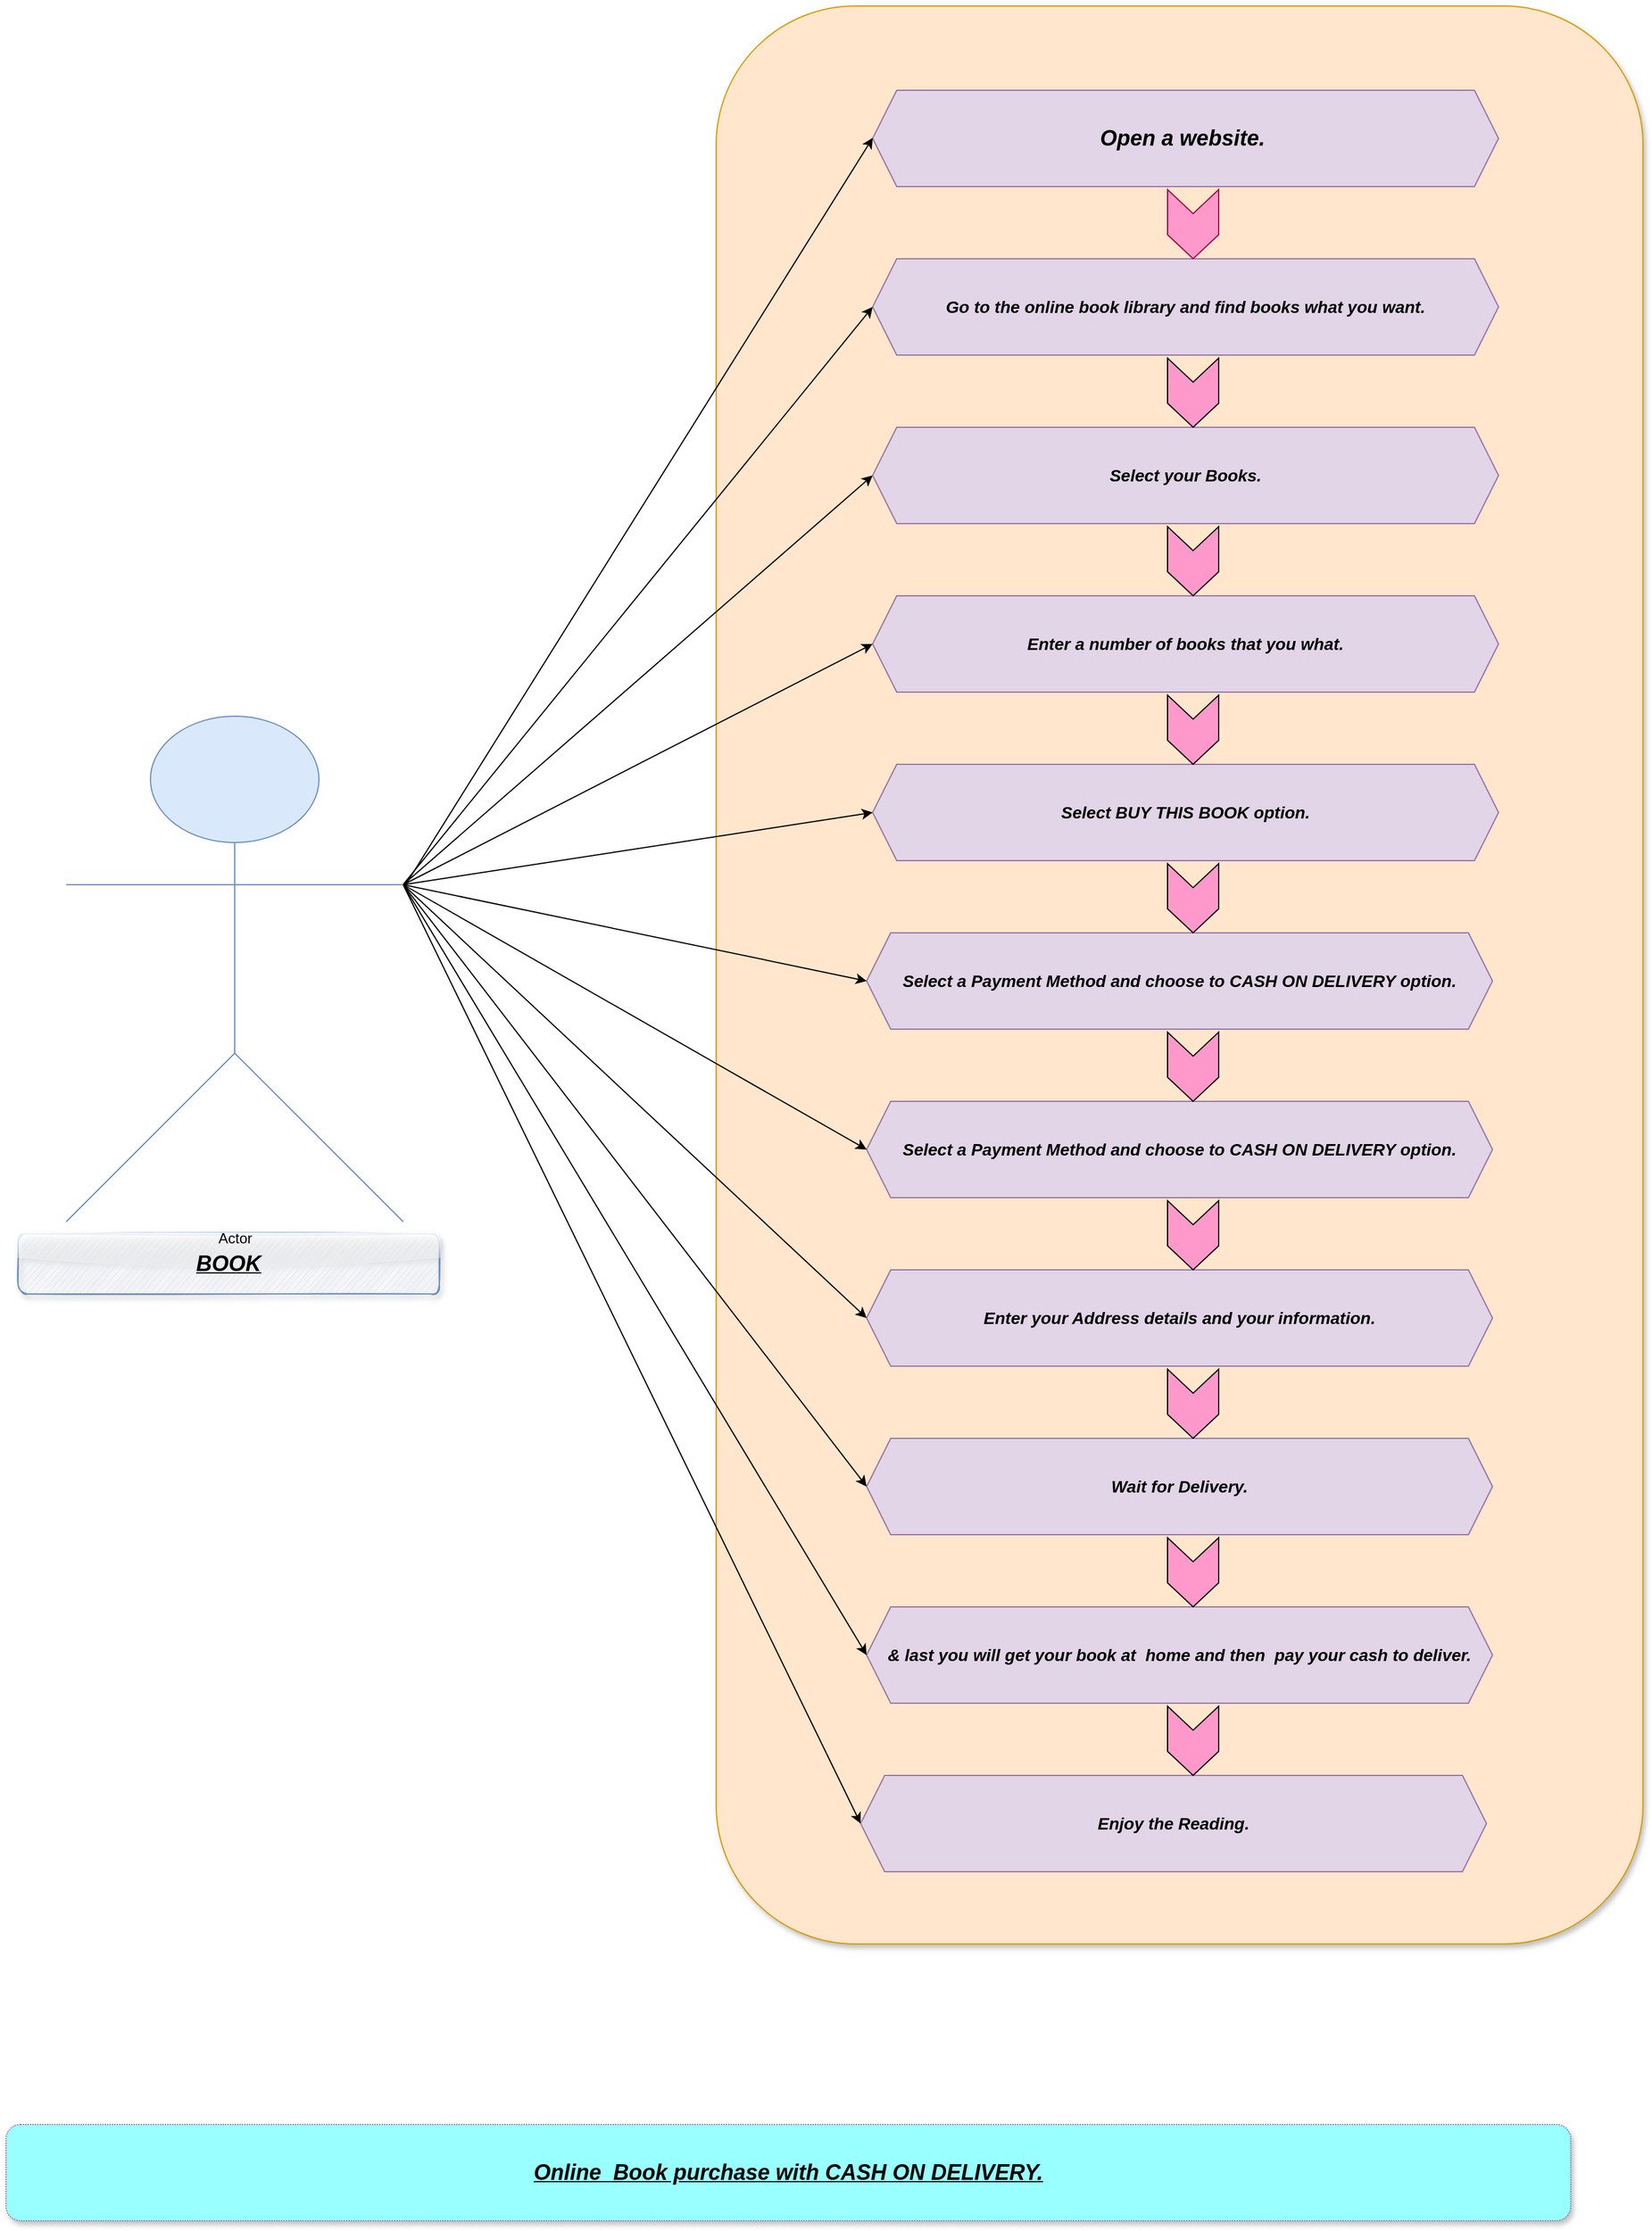 <mxfile version="13.9.9" type="device"><diagram id="P_0K_olwxpFkukFCdCn0" name="Page-1"><mxGraphModel dx="4263" dy="1947" grid="1" gridSize="10" guides="1" tooltips="1" connect="1" arrows="1" fold="1" page="1" pageScale="1" pageWidth="850" pageHeight="1400" math="0" shadow="0"><root><mxCell id="0"/><mxCell id="1" parent="0"/><mxCell id="VGoQ7xGEGQ7oeA6BzYve-1" value="" style="rounded=1;whiteSpace=wrap;html=1;fillColor=#ffe6cc;strokeColor=#d79b00;glass=0;shadow=1;sketch=0;" parent="1" vertex="1"><mxGeometry x="240" y="160" width="770" height="1610" as="geometry"/></mxCell><mxCell id="VGoQ7xGEGQ7oeA6BzYve-6" value="&lt;b&gt;&lt;i&gt;&lt;font style=&quot;font-size: 18px&quot;&gt;Open a website.&amp;nbsp;&lt;/font&gt;&lt;/i&gt;&lt;/b&gt;" style="shape=hexagon;perimeter=hexagonPerimeter2;whiteSpace=wrap;html=1;fixedSize=1;size=20;fillColor=#e1d5e7;strokeColor=#9673a6;" parent="1" vertex="1"><mxGeometry x="370" y="230" width="520" height="80" as="geometry"/></mxCell><mxCell id="VGoQ7xGEGQ7oeA6BzYve-7" value="&lt;b&gt;&lt;font style=&quot;font-size: 14px&quot;&gt;&lt;i&gt;Go to the online book library and find books what you want.&lt;/i&gt;&lt;/font&gt;&lt;/b&gt;" style="shape=hexagon;perimeter=hexagonPerimeter2;whiteSpace=wrap;html=1;fixedSize=1;size=20;fillColor=#e1d5e7;strokeColor=#9673a6;" parent="1" vertex="1"><mxGeometry x="370" y="370" width="520" height="80" as="geometry"/></mxCell><mxCell id="VGoQ7xGEGQ7oeA6BzYve-8" value="&lt;span style=&quot;font-size: 14px&quot;&gt;&lt;b&gt;&lt;i&gt;Select your Books.&lt;/i&gt;&lt;/b&gt;&lt;/span&gt;" style="shape=hexagon;perimeter=hexagonPerimeter2;whiteSpace=wrap;html=1;fixedSize=1;size=20;fillColor=#e1d5e7;strokeColor=#9673a6;" parent="1" vertex="1"><mxGeometry x="370" y="510" width="520" height="80" as="geometry"/></mxCell><mxCell id="VGoQ7xGEGQ7oeA6BzYve-9" value="&lt;b&gt;&lt;i&gt;&lt;font style=&quot;font-size: 14px&quot;&gt;Select BUY THIS BOOK option.&lt;/font&gt;&lt;/i&gt;&lt;/b&gt;" style="shape=hexagon;perimeter=hexagonPerimeter2;whiteSpace=wrap;html=1;fixedSize=1;size=20;fillColor=#e1d5e7;strokeColor=#9673a6;" parent="1" vertex="1"><mxGeometry x="370" y="790" width="520" height="80" as="geometry"/></mxCell><mxCell id="VGoQ7xGEGQ7oeA6BzYve-10" value="&lt;b&gt;&lt;i&gt;&lt;font style=&quot;font-size: 14px&quot;&gt;Select a Payment Method and choose to CASH ON DELIVERY option.&lt;/font&gt;&lt;/i&gt;&lt;/b&gt;" style="shape=hexagon;perimeter=hexagonPerimeter2;whiteSpace=wrap;html=1;fixedSize=1;size=20;fillColor=#e1d5e7;strokeColor=#9673a6;" parent="1" vertex="1"><mxGeometry x="365" y="930" width="520" height="80" as="geometry"/></mxCell><mxCell id="VGoQ7xGEGQ7oeA6BzYve-11" value="&lt;font style=&quot;font-size: 14px&quot;&gt;&lt;b&gt;&lt;i&gt;Select a Payment Method and choose to CASH ON DELIVERY option.&lt;/i&gt;&lt;/b&gt;&lt;/font&gt;" style="shape=hexagon;perimeter=hexagonPerimeter2;whiteSpace=wrap;html=1;fixedSize=1;size=20;fillColor=#e1d5e7;strokeColor=#9673a6;" parent="1" vertex="1"><mxGeometry x="365" y="1070" width="520" height="80" as="geometry"/></mxCell><mxCell id="VGoQ7xGEGQ7oeA6BzYve-13" value="&lt;b&gt;&lt;font style=&quot;font-size: 14px&quot;&gt;&lt;i&gt;Enter a number of books that you what.&lt;/i&gt;&lt;/font&gt;&lt;/b&gt;" style="shape=hexagon;perimeter=hexagonPerimeter2;whiteSpace=wrap;html=1;fixedSize=1;size=20;fillColor=#e1d5e7;strokeColor=#9673a6;" parent="1" vertex="1"><mxGeometry x="370" y="650" width="520" height="80" as="geometry"/></mxCell><mxCell id="VGoQ7xGEGQ7oeA6BzYve-14" value="&lt;b&gt;&lt;i&gt;&lt;font style=&quot;font-size: 14px&quot;&gt;Enter your Address details and your information.&lt;/font&gt;&lt;/i&gt;&lt;/b&gt;" style="shape=hexagon;perimeter=hexagonPerimeter2;whiteSpace=wrap;html=1;fixedSize=1;size=20;fillColor=#e1d5e7;strokeColor=#9673a6;" parent="1" vertex="1"><mxGeometry x="365" y="1210" width="520" height="80" as="geometry"/></mxCell><mxCell id="VGoQ7xGEGQ7oeA6BzYve-15" value="&lt;span style=&quot;font-size: 14px&quot;&gt;&lt;b&gt;&lt;i&gt;Wait for Delivery.&lt;/i&gt;&lt;/b&gt;&lt;/span&gt;" style="shape=hexagon;perimeter=hexagonPerimeter2;whiteSpace=wrap;html=1;fixedSize=1;size=20;fillColor=#e1d5e7;strokeColor=#9673a6;" parent="1" vertex="1"><mxGeometry x="365" y="1350" width="520" height="80" as="geometry"/></mxCell><mxCell id="VGoQ7xGEGQ7oeA6BzYve-16" value="&lt;b&gt;&lt;i&gt;&lt;font style=&quot;font-size: 14px&quot;&gt;&amp;amp; last you will get your book at&amp;nbsp; home and then&amp;nbsp; pay your cash to deliver.&lt;/font&gt;&lt;/i&gt;&lt;/b&gt;" style="shape=hexagon;perimeter=hexagonPerimeter2;whiteSpace=wrap;html=1;fixedSize=1;size=20;fillColor=#e1d5e7;strokeColor=#9673a6;" parent="1" vertex="1"><mxGeometry x="365" y="1490" width="520" height="80" as="geometry"/></mxCell><mxCell id="VGoQ7xGEGQ7oeA6BzYve-17" value="&lt;span style=&quot;font-size: 14px&quot;&gt;&lt;b&gt;&lt;i&gt;Enjoy the Reading.&lt;br&gt;&lt;/i&gt;&lt;/b&gt;&lt;/span&gt;" style="shape=hexagon;perimeter=hexagonPerimeter2;whiteSpace=wrap;html=1;fixedSize=1;size=20;fillColor=#e1d5e7;strokeColor=#9673a6;" parent="1" vertex="1"><mxGeometry x="360" y="1630" width="520" height="80" as="geometry"/></mxCell><mxCell id="VGoQ7xGEGQ7oeA6BzYve-24" value="" style="shape=step;perimeter=stepPerimeter;whiteSpace=wrap;html=1;fixedSize=1;rotation=90;strokeColor=#A50040;fontColor=#ffffff;fillColor=#FF99CC;" parent="1" vertex="1"><mxGeometry x="607.5" y="320" width="57.5" height="42.5" as="geometry"/></mxCell><mxCell id="VGoQ7xGEGQ7oeA6BzYve-25" value="" style="shape=step;perimeter=stepPerimeter;whiteSpace=wrap;html=1;fixedSize=1;rotation=90;fillColor=#FF99CC;" parent="1" vertex="1"><mxGeometry x="607.5" y="460" width="57.5" height="42.5" as="geometry"/></mxCell><mxCell id="VGoQ7xGEGQ7oeA6BzYve-28" value="" style="shape=step;perimeter=stepPerimeter;whiteSpace=wrap;html=1;fixedSize=1;rotation=90;fillColor=#FF99CC;" parent="1" vertex="1"><mxGeometry x="607.5" y="600" width="57.5" height="42.5" as="geometry"/></mxCell><mxCell id="VGoQ7xGEGQ7oeA6BzYve-29" value="" style="shape=step;perimeter=stepPerimeter;whiteSpace=wrap;html=1;fixedSize=1;rotation=90;fillColor=#FF99CC;" parent="1" vertex="1"><mxGeometry x="607.5" y="740" width="57.5" height="42.5" as="geometry"/></mxCell><mxCell id="VGoQ7xGEGQ7oeA6BzYve-30" value="" style="shape=step;perimeter=stepPerimeter;whiteSpace=wrap;html=1;fixedSize=1;rotation=90;fillColor=#FF99CC;" parent="1" vertex="1"><mxGeometry x="607.5" y="880" width="57.5" height="42.5" as="geometry"/></mxCell><mxCell id="VGoQ7xGEGQ7oeA6BzYve-31" value="" style="shape=step;perimeter=stepPerimeter;whiteSpace=wrap;html=1;fixedSize=1;rotation=90;fillColor=#FF99CC;" parent="1" vertex="1"><mxGeometry x="607.5" y="1020" width="57.5" height="42.5" as="geometry"/></mxCell><mxCell id="VGoQ7xGEGQ7oeA6BzYve-32" value="" style="shape=step;perimeter=stepPerimeter;whiteSpace=wrap;html=1;fixedSize=1;rotation=90;fillColor=#FF99CC;" parent="1" vertex="1"><mxGeometry x="607.5" y="1160" width="57.5" height="42.5" as="geometry"/></mxCell><mxCell id="VGoQ7xGEGQ7oeA6BzYve-33" value="" style="shape=step;perimeter=stepPerimeter;whiteSpace=wrap;html=1;fixedSize=1;rotation=90;fillColor=#FF99CC;" parent="1" vertex="1"><mxGeometry x="607.5" y="1300" width="57.5" height="42.5" as="geometry"/></mxCell><mxCell id="VGoQ7xGEGQ7oeA6BzYve-34" value="" style="shape=step;perimeter=stepPerimeter;whiteSpace=wrap;html=1;fixedSize=1;rotation=90;fillColor=#FF99CC;" parent="1" vertex="1"><mxGeometry x="607.5" y="1440" width="57.5" height="42.5" as="geometry"/></mxCell><mxCell id="VGoQ7xGEGQ7oeA6BzYve-35" value="" style="shape=step;perimeter=stepPerimeter;whiteSpace=wrap;html=1;fixedSize=1;rotation=90;fillColor=#FF99CC;" parent="1" vertex="1"><mxGeometry x="607.5" y="1580" width="57.5" height="42.5" as="geometry"/></mxCell><mxCell id="VGoQ7xGEGQ7oeA6BzYve-38" value="&lt;font style=&quot;font-size: 18px&quot;&gt;&lt;b&gt;&lt;i&gt;&lt;u&gt;BOOK&lt;/u&gt;&lt;/i&gt;&lt;/b&gt;&lt;/font&gt;" style="rounded=1;whiteSpace=wrap;html=1;shadow=1;glass=1;sketch=1;fillColor=#dae8fc;strokeColor=#6c8ebf;" parent="1" vertex="1"><mxGeometry x="-340" y="1180" width="350" height="50" as="geometry"/></mxCell><mxCell id="VGoQ7xGEGQ7oeA6BzYve-39" value="" style="endArrow=classic;html=1;entryX=0.169;entryY=0.068;entryDx=0;entryDy=0;entryPerimeter=0;" parent="1" target="VGoQ7xGEGQ7oeA6BzYve-1" edge="1"><mxGeometry width="50" height="50" relative="1" as="geometry"><mxPoint x="-18" y="890" as="sourcePoint"/><mxPoint x="430" y="650" as="targetPoint"/></mxGeometry></mxCell><mxCell id="VGoQ7xGEGQ7oeA6BzYve-40" value="" style="endArrow=classic;html=1;entryX=0;entryY=0.5;entryDx=0;entryDy=0;exitX=1;exitY=0.333;exitDx=0;exitDy=0;exitPerimeter=0;" parent="1" target="VGoQ7xGEGQ7oeA6BzYve-7" edge="1" source="7hAqboZ_n_L82WicwLmY-1"><mxGeometry width="50" height="50" relative="1" as="geometry"><mxPoint x="-20" y="887" as="sourcePoint"/><mxPoint x="380.13" y="279.48" as="targetPoint"/></mxGeometry></mxCell><mxCell id="VGoQ7xGEGQ7oeA6BzYve-41" value="" style="endArrow=classic;html=1;entryX=0;entryY=0.5;entryDx=0;entryDy=0;" parent="1" target="VGoQ7xGEGQ7oeA6BzYve-10" edge="1"><mxGeometry width="50" height="50" relative="1" as="geometry"><mxPoint x="-20" y="890" as="sourcePoint"/><mxPoint x="390.13" y="289.48" as="targetPoint"/></mxGeometry></mxCell><mxCell id="VGoQ7xGEGQ7oeA6BzYve-42" value="" style="endArrow=classic;html=1;entryX=0;entryY=0.5;entryDx=0;entryDy=0;" parent="1" target="VGoQ7xGEGQ7oeA6BzYve-9" edge="1"><mxGeometry width="50" height="50" relative="1" as="geometry"><mxPoint x="-20" y="890" as="sourcePoint"/><mxPoint x="400.13" y="299.48" as="targetPoint"/></mxGeometry></mxCell><mxCell id="VGoQ7xGEGQ7oeA6BzYve-43" value="" style="endArrow=classic;html=1;entryX=0;entryY=0.5;entryDx=0;entryDy=0;" parent="1" target="VGoQ7xGEGQ7oeA6BzYve-13" edge="1"><mxGeometry width="50" height="50" relative="1" as="geometry"><mxPoint x="-20" y="890" as="sourcePoint"/><mxPoint x="410.13" y="309.48" as="targetPoint"/></mxGeometry></mxCell><mxCell id="VGoQ7xGEGQ7oeA6BzYve-44" value="" style="endArrow=classic;html=1;entryX=0;entryY=0.5;entryDx=0;entryDy=0;" parent="1" target="VGoQ7xGEGQ7oeA6BzYve-8" edge="1"><mxGeometry width="50" height="50" relative="1" as="geometry"><mxPoint x="-20" y="890" as="sourcePoint"/><mxPoint x="420.13" y="319.48" as="targetPoint"/></mxGeometry></mxCell><mxCell id="VGoQ7xGEGQ7oeA6BzYve-45" value="" style="endArrow=classic;html=1;entryX=0;entryY=0.5;entryDx=0;entryDy=0;" parent="1" target="VGoQ7xGEGQ7oeA6BzYve-14" edge="1"><mxGeometry width="50" height="50" relative="1" as="geometry"><mxPoint x="-20" y="890" as="sourcePoint"/><mxPoint x="375" y="980" as="targetPoint"/></mxGeometry></mxCell><mxCell id="VGoQ7xGEGQ7oeA6BzYve-46" value="" style="endArrow=classic;html=1;entryX=0;entryY=0.5;entryDx=0;entryDy=0;" parent="1" target="VGoQ7xGEGQ7oeA6BzYve-16" edge="1"><mxGeometry width="50" height="50" relative="1" as="geometry"><mxPoint x="-20" y="890" as="sourcePoint"/><mxPoint x="385" y="990" as="targetPoint"/></mxGeometry></mxCell><mxCell id="VGoQ7xGEGQ7oeA6BzYve-47" value="" style="endArrow=classic;html=1;entryX=0;entryY=0.5;entryDx=0;entryDy=0;" parent="1" target="VGoQ7xGEGQ7oeA6BzYve-15" edge="1"><mxGeometry width="50" height="50" relative="1" as="geometry"><mxPoint x="-20" y="890" as="sourcePoint"/><mxPoint x="395" y="1000" as="targetPoint"/></mxGeometry></mxCell><mxCell id="VGoQ7xGEGQ7oeA6BzYve-48" value="" style="endArrow=classic;html=1;entryX=0;entryY=0.5;entryDx=0;entryDy=0;" parent="1" target="VGoQ7xGEGQ7oeA6BzYve-17" edge="1"><mxGeometry width="50" height="50" relative="1" as="geometry"><mxPoint x="-20" y="890" as="sourcePoint"/><mxPoint x="405" y="1010" as="targetPoint"/></mxGeometry></mxCell><mxCell id="VGoQ7xGEGQ7oeA6BzYve-49" value="" style="endArrow=classic;html=1;entryX=0;entryY=0.5;entryDx=0;entryDy=0;" parent="1" target="VGoQ7xGEGQ7oeA6BzYve-11" edge="1"><mxGeometry width="50" height="50" relative="1" as="geometry"><mxPoint x="-20" y="890" as="sourcePoint"/><mxPoint x="415" y="1020" as="targetPoint"/></mxGeometry></mxCell><mxCell id="VGoQ7xGEGQ7oeA6BzYve-50" value="&lt;font style=&quot;font-size: 18px&quot;&gt;&lt;b&gt;&lt;i&gt;&lt;u&gt;Online&amp;nbsp; Book purchase with CASH ON DELIVERY.&lt;/u&gt;&lt;/i&gt;&lt;/b&gt;&lt;/font&gt;" style="rounded=1;whiteSpace=wrap;html=1;shadow=1;glass=0;dashed=1;dashPattern=1 1;sketch=0;strokeColor=#9673a6;fillColor=#99FFFF;" parent="1" vertex="1"><mxGeometry x="-350" y="1920" width="1300" height="80" as="geometry"/></mxCell><mxCell id="7hAqboZ_n_L82WicwLmY-1" value="Actor" style="shape=umlActor;verticalLabelPosition=bottom;verticalAlign=top;html=1;outlineConnect=0;fillColor=#dae8fc;strokeColor=#6c8ebf;" vertex="1" parent="1"><mxGeometry x="-300" y="750" width="280" height="420" as="geometry"/></mxCell></root></mxGraphModel></diagram></mxfile>